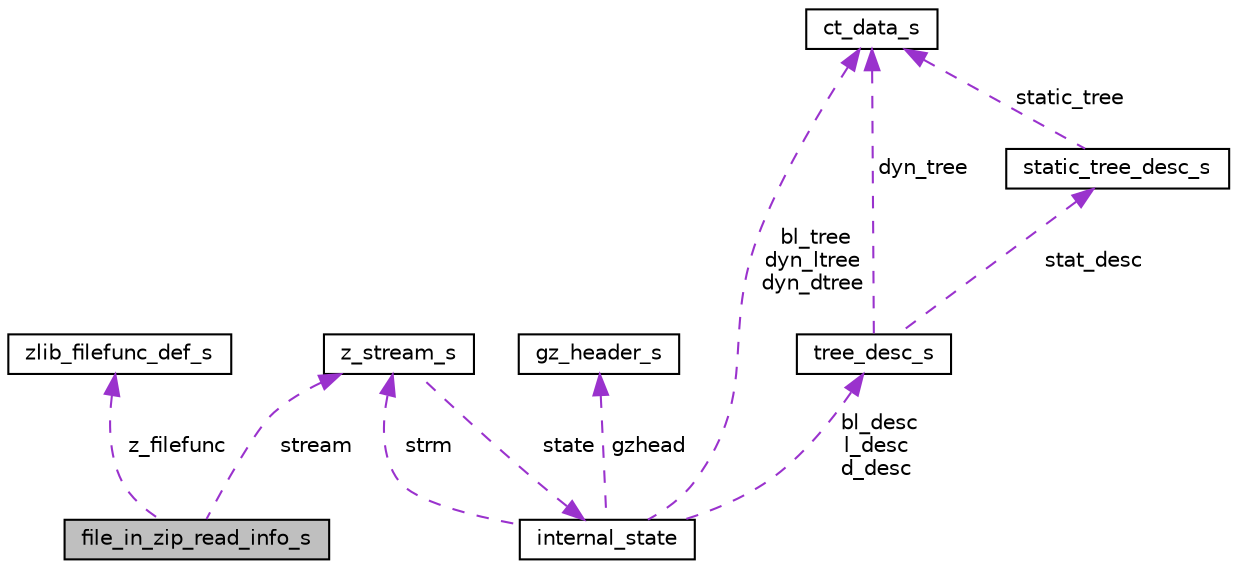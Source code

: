 digraph "file_in_zip_read_info_s"
{
  edge [fontname="Helvetica",fontsize="10",labelfontname="Helvetica",labelfontsize="10"];
  node [fontname="Helvetica",fontsize="10",shape=record];
  Node1 [label="file_in_zip_read_info_s",height=0.2,width=0.4,color="black", fillcolor="grey75", style="filled", fontcolor="black"];
  Node2 -> Node1 [dir="back",color="darkorchid3",fontsize="10",style="dashed",label=" z_filefunc" ,fontname="Helvetica"];
  Node2 [label="zlib_filefunc_def_s",height=0.2,width=0.4,color="black", fillcolor="white", style="filled",URL="$structzlib__filefunc__def__s.html"];
  Node3 -> Node1 [dir="back",color="darkorchid3",fontsize="10",style="dashed",label=" stream" ,fontname="Helvetica"];
  Node3 [label="z_stream_s",height=0.2,width=0.4,color="black", fillcolor="white", style="filled",URL="$structz__stream__s.html"];
  Node4 -> Node3 [dir="back",color="darkorchid3",fontsize="10",style="dashed",label=" state" ,fontname="Helvetica"];
  Node4 [label="internal_state",height=0.2,width=0.4,color="black", fillcolor="white", style="filled",URL="$structinternal__state.html"];
  Node5 -> Node4 [dir="back",color="darkorchid3",fontsize="10",style="dashed",label=" gzhead" ,fontname="Helvetica"];
  Node5 [label="gz_header_s",height=0.2,width=0.4,color="black", fillcolor="white", style="filled",URL="$structgz__header__s.html"];
  Node6 -> Node4 [dir="back",color="darkorchid3",fontsize="10",style="dashed",label=" bl_desc\nl_desc\nd_desc" ,fontname="Helvetica"];
  Node6 [label="tree_desc_s",height=0.2,width=0.4,color="black", fillcolor="white", style="filled",URL="$structtree__desc__s.html"];
  Node7 -> Node6 [dir="back",color="darkorchid3",fontsize="10",style="dashed",label=" stat_desc" ,fontname="Helvetica"];
  Node7 [label="static_tree_desc_s",height=0.2,width=0.4,color="black", fillcolor="white", style="filled",URL="$structstatic__tree__desc__s.html"];
  Node8 -> Node7 [dir="back",color="darkorchid3",fontsize="10",style="dashed",label=" static_tree" ,fontname="Helvetica"];
  Node8 [label="ct_data_s",height=0.2,width=0.4,color="black", fillcolor="white", style="filled",URL="$structct__data__s.html"];
  Node8 -> Node6 [dir="back",color="darkorchid3",fontsize="10",style="dashed",label=" dyn_tree" ,fontname="Helvetica"];
  Node3 -> Node4 [dir="back",color="darkorchid3",fontsize="10",style="dashed",label=" strm" ,fontname="Helvetica"];
  Node8 -> Node4 [dir="back",color="darkorchid3",fontsize="10",style="dashed",label=" bl_tree\ndyn_ltree\ndyn_dtree" ,fontname="Helvetica"];
}
